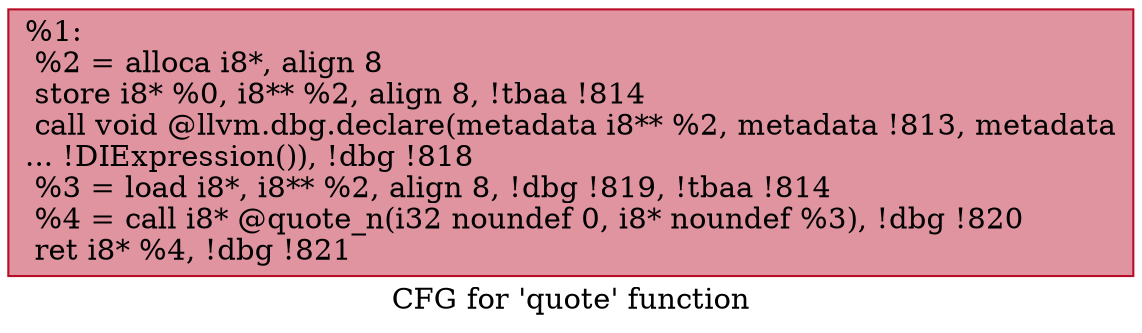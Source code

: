digraph "CFG for 'quote' function" {
	label="CFG for 'quote' function";

	Node0x247e8b0 [shape=record,color="#b70d28ff", style=filled, fillcolor="#b70d2870",label="{%1:\l  %2 = alloca i8*, align 8\l  store i8* %0, i8** %2, align 8, !tbaa !814\l  call void @llvm.dbg.declare(metadata i8** %2, metadata !813, metadata\l... !DIExpression()), !dbg !818\l  %3 = load i8*, i8** %2, align 8, !dbg !819, !tbaa !814\l  %4 = call i8* @quote_n(i32 noundef 0, i8* noundef %3), !dbg !820\l  ret i8* %4, !dbg !821\l}"];
}
